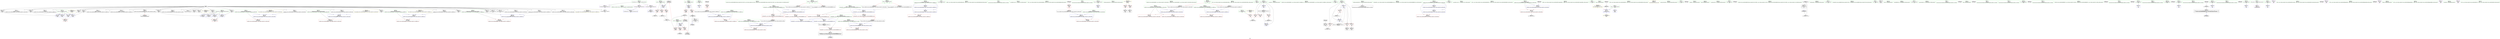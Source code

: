 digraph "SVFG" {
	label="SVFG";

	Node0x55ef0c4185e0 [shape=record,color=grey,label="{NodeID: 0\nNullPtr}"];
	Node0x55ef0c4185e0 -> Node0x55ef0c429490[style=solid];
	Node0x55ef0c4185e0 -> Node0x55ef0c425990[style=solid];
	Node0x55ef0c4185e0 -> Node0x55ef0c425a60[style=solid];
	Node0x55ef0c4185e0 -> Node0x55ef0c425b30[style=solid];
	Node0x55ef0c4185e0 -> Node0x55ef0c425c00[style=solid];
	Node0x55ef0c4185e0 -> Node0x55ef0c425cd0[style=solid];
	Node0x55ef0c4185e0 -> Node0x55ef0c425da0[style=solid];
	Node0x55ef0c4185e0 -> Node0x55ef0c425e70[style=solid];
	Node0x55ef0c4185e0 -> Node0x55ef0c425f40[style=solid];
	Node0x55ef0c4185e0 -> Node0x55ef0c426010[style=solid];
	Node0x55ef0c4185e0 -> Node0x55ef0c4260e0[style=solid];
	Node0x55ef0c4185e0 -> Node0x55ef0c4261b0[style=solid];
	Node0x55ef0c4185e0 -> Node0x55ef0c426280[style=solid];
	Node0x55ef0c4185e0 -> Node0x55ef0c426350[style=solid];
	Node0x55ef0c4185e0 -> Node0x55ef0c426420[style=solid];
	Node0x55ef0c4185e0 -> Node0x55ef0c4264f0[style=solid];
	Node0x55ef0c4185e0 -> Node0x55ef0c4265c0[style=solid];
	Node0x55ef0c4185e0 -> Node0x55ef0c426690[style=solid];
	Node0x55ef0c4185e0 -> Node0x55ef0c426760[style=solid];
	Node0x55ef0c4185e0 -> Node0x55ef0c426830[style=solid];
	Node0x55ef0c4185e0 -> Node0x55ef0c42b580[style=solid];
	Node0x55ef0c4185e0 -> Node0x55ef0c42b610[style=solid];
	Node0x55ef0c4185e0 -> Node0x55ef0c42b6a0[style=solid];
	Node0x55ef0c4185e0 -> Node0x55ef0c42b770[style=solid];
	Node0x55ef0c4185e0 -> Node0x55ef0c42b840[style=solid];
	Node0x55ef0c4185e0 -> Node0x55ef0c42b910[style=solid];
	Node0x55ef0c4185e0 -> Node0x55ef0c42b9e0[style=solid];
	Node0x55ef0c4185e0 -> Node0x55ef0c429590[style=solid];
	Node0x55ef0c45c2e0 [shape=record,color=black,label="{NodeID: 443\n106 = PHI(117, )\n0th arg _Z2bci }"];
	Node0x55ef0c45c2e0 -> Node0x55ef0c429900[style=solid];
	Node0x55ef0c429760 [shape=record,color=blue,label="{NodeID: 194\n83\<--81\nx.addr\<--x\n_Z3gcdxx\n}"];
	Node0x55ef0c429760 -> Node0x55ef0c42cd50[style=dashed];
	Node0x55ef0c429760 -> Node0x55ef0c42ce20[style=dashed];
	Node0x55ef0c4265c0 [shape=record,color=black,label="{NodeID: 111\n359\<--3\n\<--dummyVal\n_ZStplIcSt11char_traitsIcESaIcEENSt7__cxx1112basic_stringIT_T0_T1_EES5_RKS8_\n}"];
	Node0x55ef0c4265c0 -> Node0x55ef0c431c20[style=solid];
	Node0x55ef0c424710 [shape=record,color=green,label="{NodeID: 28\n22\<--23\nl\<--l_field_insensitive\nGlob }"];
	Node0x55ef0c424710 -> Node0x55ef0c42f300[style=solid];
	Node0x55ef0c431e90 [shape=record,color=blue,label="{NodeID: 222\n382\<--379\n__rhs.addr\<--__rhs\n_ZStplIcSt11char_traitsIcESaIcEENSt7__cxx1112basic_stringIT_T0_T1_EERKS8_S5_\n}"];
	Node0x55ef0c431e90 -> Node0x55ef0c42e820[style=dashed];
	Node0x55ef0c42c8b0 [shape=record,color=purple,label="{NodeID: 139\n488\<--38\nllvm.global_ctors_0\<--llvm.global_ctors\nGlob }"];
	Node0x55ef0c42c8b0 -> Node0x55ef0c42f400[style=solid];
	Node0x55ef0c427090 [shape=record,color=green,label="{NodeID: 56\n173\<--174\n_ZStrsIcSt11char_traitsIcESaIcEERSt13basic_istreamIT_T0_ES7_RNSt7__cxx1112basic_stringIS4_S5_T1_EE\<--_ZStrsIcSt11char_traitsIcESaIcEERSt13basic_istreamIT_T0_ES7_RNSt7__cxx1112basic_stringIS4_S5_T1_EE_field_insensitive\n}"];
	Node0x55ef0c42e000 [shape=record,color=red,label="{NodeID: 167\n303\<--298\n\<--__b.addr\n_ZSt3maxINSt7__cxx1112basic_stringIcSt11char_traitsIcESaIcEEEERKT_S8_S8_\n|{<s0>30}}"];
	Node0x55ef0c42e000:s0 -> Node0x55ef0c45c1a0[style=solid,color=red];
	Node0x55ef0c428a80 [shape=record,color=green,label="{NodeID: 84\n384\<--385\nnrvo\<--nrvo_field_insensitive\n_ZStplIcSt11char_traitsIcESaIcEENSt7__cxx1112basic_stringIT_T0_T1_EERKS8_S5_\n}"];
	Node0x55ef0c428a80 -> Node0x55ef0c42e8f0[style=solid];
	Node0x55ef0c428a80 -> Node0x55ef0c431f60[style=solid];
	Node0x55ef0c428a80 -> Node0x55ef0c432030[style=solid];
	Node0x55ef0c422470 [shape=record,color=green,label="{NodeID: 1\n7\<--1\n__dso_handle\<--dummyObj\nGlob }"];
	Node0x55ef0c45c420 [shape=record,color=black,label="{NodeID: 444\n459 = PHI(450, )\n0th arg __clang_call_terminate }"];
	Node0x55ef0c445e50 [shape=record,color=black,label="{NodeID: 361\nMR_24V_3 = PHI(MR_24V_4, MR_24V_2, )\npts\{295 \}\n}"];
	Node0x55ef0c445e50 -> Node0x55ef0c42dd90[style=dashed];
	Node0x55ef0c429830 [shape=record,color=blue,label="{NodeID: 195\n85\<--82\ny.addr\<--y\n_Z3gcdxx\n}"];
	Node0x55ef0c429830 -> Node0x55ef0c42cef0[style=dashed];
	Node0x55ef0c429830 -> Node0x55ef0c42cfc0[style=dashed];
	Node0x55ef0c429830 -> Node0x55ef0c42d090[style=dashed];
	Node0x55ef0c426690 [shape=record,color=black,label="{NodeID: 112\n361\<--3\n\<--dummyVal\n_ZStplIcSt11char_traitsIcESaIcEENSt7__cxx1112basic_stringIT_T0_T1_EES5_RKS8_\n}"];
	Node0x55ef0c426690 -> Node0x55ef0c431cf0[style=solid];
	Node0x55ef0c424810 [shape=record,color=green,label="{NodeID: 29\n38\<--42\nllvm.global_ctors\<--llvm.global_ctors_field_insensitive\nGlob }"];
	Node0x55ef0c424810 -> Node0x55ef0c42c8b0[style=solid];
	Node0x55ef0c424810 -> Node0x55ef0c42c9b0[style=solid];
	Node0x55ef0c424810 -> Node0x55ef0c42cab0[style=solid];
	Node0x55ef0c431f60 [shape=record,color=blue,label="{NodeID: 223\n384\<--335\nnrvo\<--\n_ZStplIcSt11char_traitsIcESaIcEENSt7__cxx1112basic_stringIT_T0_T1_EERKS8_S5_\n}"];
	Node0x55ef0c431f60 -> Node0x55ef0c432030[style=dashed];
	Node0x55ef0c42c9b0 [shape=record,color=purple,label="{NodeID: 140\n489\<--38\nllvm.global_ctors_1\<--llvm.global_ctors\nGlob }"];
	Node0x55ef0c42c9b0 -> Node0x55ef0c42f500[style=solid];
	Node0x55ef0c427190 [shape=record,color=green,label="{NodeID: 57\n180\<--181\n_ZNKSt7__cxx1112basic_stringIcSt11char_traitsIcESaIcEE4sizeEv\<--_ZNKSt7__cxx1112basic_stringIcSt11char_traitsIcESaIcEE4sizeEv_field_insensitive\n}"];
	Node0x55ef0c42e0d0 [shape=record,color=red,label="{NodeID: 168\n308\<--298\n\<--__b.addr\n_ZSt3maxINSt7__cxx1112basic_stringIcSt11char_traitsIcESaIcEEEERKT_S8_S8_\n}"];
	Node0x55ef0c42e0d0 -> Node0x55ef0c431670[style=solid];
	Node0x55ef0c428b50 [shape=record,color=green,label="{NodeID: 85\n386\<--387\nexn.slot\<--exn.slot_field_insensitive\n_ZStplIcSt11char_traitsIcESaIcEENSt7__cxx1112basic_stringIT_T0_T1_EERKS8_S5_\n}"];
	Node0x55ef0c428b50 -> Node0x55ef0c42e9c0[style=solid];
	Node0x55ef0c428b50 -> Node0x55ef0c432100[style=solid];
	Node0x55ef0c4227b0 [shape=record,color=green,label="{NodeID: 2\n9\<--1\n\<--dummyObj\nCan only get source location for instruction, argument, global var or function.}"];
	Node0x55ef0c45c560 [shape=record,color=black,label="{NodeID: 445\n81 = PHI(93, )\n0th arg _Z3gcdxx }"];
	Node0x55ef0c45c560 -> Node0x55ef0c429760[style=solid];
	Node0x55ef0c429900 [shape=record,color=blue,label="{NodeID: 196\n107\<--106\nn.addr\<--n\n_Z2bci\n}"];
	Node0x55ef0c429900 -> Node0x55ef0c42d160[style=dashed];
	Node0x55ef0c429900 -> Node0x55ef0c42d230[style=dashed];
	Node0x55ef0c429900 -> Node0x55ef0c42d300[style=dashed];
	Node0x55ef0c426760 [shape=record,color=black,label="{NodeID: 113\n370\<--3\nlpad.val\<--dummyVal\n_ZStplIcSt11char_traitsIcESaIcEENSt7__cxx1112basic_stringIT_T0_T1_EES5_RKS8_\n}"];
	Node0x55ef0c424910 [shape=record,color=green,label="{NodeID: 30\n43\<--44\n__cxx_global_var_init\<--__cxx_global_var_init_field_insensitive\n}"];
	Node0x55ef0c42fba0 [shape=record,color=yellow,style=double,label="{NodeID: 390\n38V_1 = ENCHI(MR_38V_0)\npts\{329 \}\nFun[_ZStplIcSt11char_traitsIcESaIcEENSt7__cxx1112basic_stringIT_T0_T1_EES5_RKS8_]}"];
	Node0x55ef0c42fba0 -> Node0x55ef0c431c20[style=dashed];
	Node0x55ef0c432030 [shape=record,color=blue,label="{NodeID: 224\n384\<--355\nnrvo\<--\n_ZStplIcSt11char_traitsIcESaIcEENSt7__cxx1112basic_stringIT_T0_T1_EERKS8_S5_\n}"];
	Node0x55ef0c432030 -> Node0x55ef0c42e8f0[style=dashed];
	Node0x55ef0c42cab0 [shape=record,color=purple,label="{NodeID: 141\n490\<--38\nllvm.global_ctors_2\<--llvm.global_ctors\nGlob }"];
	Node0x55ef0c42cab0 -> Node0x55ef0c429590[style=solid];
	Node0x55ef0c427290 [shape=record,color=green,label="{NodeID: 58\n188\<--189\n_ZNSt7__cxx1112basic_stringIcSt11char_traitsIcESaIcEEixEm\<--_ZNSt7__cxx1112basic_stringIcSt11char_traitsIcESaIcEEixEm_field_insensitive\n}"];
	Node0x55ef0c42e1a0 [shape=record,color=red,label="{NodeID: 169\n346\<--320\n\<--__lhs.addr\n_ZStplIcSt11char_traitsIcESaIcEENSt7__cxx1112basic_stringIT_T0_T1_EES5_RKS8_\n}"];
	Node0x55ef0c428c20 [shape=record,color=green,label="{NodeID: 86\n388\<--389\nehselector.slot\<--ehselector.slot_field_insensitive\n_ZStplIcSt11char_traitsIcESaIcEENSt7__cxx1112basic_stringIT_T0_T1_EERKS8_S5_\n}"];
	Node0x55ef0c428c20 -> Node0x55ef0c42ea90[style=solid];
	Node0x55ef0c428c20 -> Node0x55ef0c4321d0[style=solid];
	Node0x55ef0c422870 [shape=record,color=green,label="{NodeID: 3\n12\<--1\n\<--dummyObj\nCan only get source location for instruction, argument, global var or function.}"];
	Node0x55ef0c45c6a0 [shape=record,color=black,label="{NodeID: 446\n82 = PHI(96, )\n1st arg _Z3gcdxx }"];
	Node0x55ef0c45c6a0 -> Node0x55ef0c429830[style=solid];
	Node0x55ef0c4299d0 [shape=record,color=blue,label="{NodeID: 197\n127\<--12\nretval\<--\nmain\n}"];
	Node0x55ef0c426830 [shape=record,color=black,label="{NodeID: 114\n371\<--3\nlpad.val5\<--dummyVal\n_ZStplIcSt11char_traitsIcESaIcEENSt7__cxx1112basic_stringIT_T0_T1_EES5_RKS8_\n}"];
	Node0x55ef0c424a10 [shape=record,color=green,label="{NodeID: 31\n47\<--48\n_ZNSt8ios_base4InitC1Ev\<--_ZNSt8ios_base4InitC1Ev_field_insensitive\n}"];
	Node0x55ef0c42fc80 [shape=record,color=yellow,style=double,label="{NodeID: 391\n40V_1 = ENCHI(MR_40V_0)\npts\{331 \}\nFun[_ZStplIcSt11char_traitsIcESaIcEENSt7__cxx1112basic_stringIT_T0_T1_EES5_RKS8_]}"];
	Node0x55ef0c42fc80 -> Node0x55ef0c431cf0[style=dashed];
	Node0x55ef0c432100 [shape=record,color=blue,label="{NodeID: 225\n386\<--403\nexn.slot\<--\n_ZStplIcSt11char_traitsIcESaIcEENSt7__cxx1112basic_stringIT_T0_T1_EERKS8_S5_\n}"];
	Node0x55ef0c432100 -> Node0x55ef0c42e9c0[style=dashed];
	Node0x55ef0c42cbb0 [shape=record,color=red,label="{NodeID: 142\n150\<--28\n\<--stdin\nmain\n}"];
	Node0x55ef0c42cbb0 -> Node0x55ef0c42be20[style=solid];
	Node0x55ef0c427390 [shape=record,color=green,label="{NodeID: 59\n192\<--193\n_ZStplIcSt11char_traitsIcESaIcEENSt7__cxx1112basic_stringIT_T0_T1_EES5_RKS8_\<--_ZStplIcSt11char_traitsIcESaIcEENSt7__cxx1112basic_stringIT_T0_T1_EES5_RKS8__field_insensitive\n}"];
	Node0x55ef0c42e270 [shape=record,color=red,label="{NodeID: 170\n337\<--322\n\<--__rhs.addr\n_ZStplIcSt11char_traitsIcESaIcEENSt7__cxx1112basic_stringIT_T0_T1_EES5_RKS8_\n}"];
	Node0x55ef0c428cf0 [shape=record,color=green,label="{NodeID: 87\n395\<--396\n_ZNSt7__cxx1112basic_stringIcSt11char_traitsIcESaIcEEC1ERKS4_\<--_ZNSt7__cxx1112basic_stringIcSt11char_traitsIcESaIcEEC1ERKS4__field_insensitive\n}"];
	Node0x55ef0c422930 [shape=record,color=green,label="{NodeID: 4\n24\<--1\n.str\<--dummyObj\nGlob }"];
	Node0x55ef0c45c7e0 [shape=record,color=black,label="{NodeID: 447\n317 = PHI(145, )\n0th arg _ZStplIcSt11char_traitsIcESaIcEENSt7__cxx1112basic_stringIT_T0_T1_EES5_RKS8_ }"];
	Node0x55ef0c429aa0 [shape=record,color=blue,label="{NodeID: 198\n133\<--115\ntt3\<--\nmain\n}"];
	Node0x55ef0c429aa0 -> Node0x55ef0c447250[style=dashed];
	Node0x55ef0c42b580 [shape=record,color=black,label="{NodeID: 115\n402\<--3\n\<--dummyVal\n_ZStplIcSt11char_traitsIcESaIcEENSt7__cxx1112basic_stringIT_T0_T1_EERKS8_S5_\n}"];
	Node0x55ef0c424b10 [shape=record,color=green,label="{NodeID: 32\n53\<--54\n__cxa_atexit\<--__cxa_atexit_field_insensitive\n}"];
	Node0x55ef0c4321d0 [shape=record,color=blue,label="{NodeID: 226\n388\<--405\nehselector.slot\<--\n_ZStplIcSt11char_traitsIcESaIcEENSt7__cxx1112basic_stringIT_T0_T1_EERKS8_S5_\n}"];
	Node0x55ef0c4321d0 -> Node0x55ef0c42ea90[style=dashed];
	Node0x55ef0c42cc80 [shape=record,color=red,label="{NodeID: 143\n156\<--33\n\<--stdout\nmain\n}"];
	Node0x55ef0c42cc80 -> Node0x55ef0c42bef0[style=solid];
	Node0x55ef0c427490 [shape=record,color=green,label="{NodeID: 60\n199\<--200\n_ZStplIcSt11char_traitsIcESaIcEENSt7__cxx1112basic_stringIT_T0_T1_EERKS8_S5_\<--_ZStplIcSt11char_traitsIcESaIcEENSt7__cxx1112basic_stringIT_T0_T1_EERKS8_S5__field_insensitive\n}"];
	Node0x55ef0c42e340 [shape=record,color=red,label="{NodeID: 171\n350\<--322\n\<--__rhs.addr\n_ZStplIcSt11char_traitsIcESaIcEENSt7__cxx1112basic_stringIT_T0_T1_EES5_RKS8_\n}"];
	Node0x55ef0c428df0 [shape=record,color=green,label="{NodeID: 88\n436\<--437\n__lhs.addr\<--__lhs.addr_field_insensitive\n_ZStltIcSt11char_traitsIcESaIcEEbRKNSt7__cxx1112basic_stringIT_T0_T1_EESA_\n}"];
	Node0x55ef0c428df0 -> Node0x55ef0c42eb60[style=solid];
	Node0x55ef0c428df0 -> Node0x55ef0c4322a0[style=solid];
	Node0x55ef0c4231a0 [shape=record,color=green,label="{NodeID: 5\n26\<--1\n.str.2\<--dummyObj\nGlob }"];
	Node0x55ef0c45cbf0 [shape=record,color=black,label="{NodeID: 448\n318 = PHI(190, )\n1st arg _ZStplIcSt11char_traitsIcESaIcEENSt7__cxx1112basic_stringIT_T0_T1_EES5_RKS8_ }"];
	Node0x55ef0c45cbf0 -> Node0x55ef0c431810[style=solid];
	Node0x55ef0c447250 [shape=record,color=black,label="{NodeID: 365\nMR_16V_3 = PHI(MR_16V_4, MR_16V_2, )\npts\{134 \}\n}"];
	Node0x55ef0c447250 -> Node0x55ef0c42d4a0[style=dashed];
	Node0x55ef0c447250 -> Node0x55ef0c42d570[style=dashed];
	Node0x55ef0c447250 -> Node0x55ef0c42d640[style=dashed];
	Node0x55ef0c447250 -> Node0x55ef0c42a390[style=dashed];
	Node0x55ef0c429b70 [shape=record,color=blue,label="{NodeID: 199\n143\<--12\ni\<--\nmain\n}"];
	Node0x55ef0c429b70 -> Node0x55ef0c42d8b0[style=dashed];
	Node0x55ef0c429b70 -> Node0x55ef0c42d980[style=dashed];
	Node0x55ef0c429b70 -> Node0x55ef0c42da50[style=dashed];
	Node0x55ef0c429b70 -> Node0x55ef0c42db20[style=dashed];
	Node0x55ef0c429b70 -> Node0x55ef0c429c40[style=dashed];
	Node0x55ef0c429b70 -> Node0x55ef0c447750[style=dashed];
	Node0x55ef0c42b610 [shape=record,color=black,label="{NodeID: 116\n403\<--3\n\<--dummyVal\n_ZStplIcSt11char_traitsIcESaIcEENSt7__cxx1112basic_stringIT_T0_T1_EERKS8_S5_\n}"];
	Node0x55ef0c42b610 -> Node0x55ef0c432100[style=solid];
	Node0x55ef0c424c10 [shape=record,color=green,label="{NodeID: 33\n52\<--58\n_ZNSt8ios_base4InitD1Ev\<--_ZNSt8ios_base4InitD1Ev_field_insensitive\n}"];
	Node0x55ef0c424c10 -> Node0x55ef0c42bb80[style=solid];
	Node0x55ef0c4322a0 [shape=record,color=blue,label="{NodeID: 227\n436\<--434\n__lhs.addr\<--__lhs\n_ZStltIcSt11char_traitsIcESaIcEEbRKNSt7__cxx1112basic_stringIT_T0_T1_EESA_\n}"];
	Node0x55ef0c4322a0 -> Node0x55ef0c42eb60[style=dashed];
	Node0x55ef0c42cd50 [shape=record,color=red,label="{NodeID: 144\n94\<--83\n\<--x.addr\n_Z3gcdxx\n}"];
	Node0x55ef0c42cd50 -> Node0x55ef0c43a060[style=solid];
	Node0x55ef0c427590 [shape=record,color=green,label="{NodeID: 61\n202\<--203\n_ZSt3maxINSt7__cxx1112basic_stringIcSt11char_traitsIcESaIcEEEERKT_S8_S8_\<--_ZSt3maxINSt7__cxx1112basic_stringIcSt11char_traitsIcESaIcEEEERKT_S8_S8__field_insensitive\n}"];
	Node0x55ef0c42e410 [shape=record,color=red,label="{NodeID: 172\n356\<--324\nnrvo.val\<--nrvo\n_ZStplIcSt11char_traitsIcESaIcEENSt7__cxx1112basic_stringIT_T0_T1_EES5_RKS8_\n}"];
	Node0x55ef0c428ec0 [shape=record,color=green,label="{NodeID: 89\n438\<--439\n__rhs.addr\<--__rhs.addr_field_insensitive\n_ZStltIcSt11char_traitsIcESaIcEEbRKNSt7__cxx1112basic_stringIT_T0_T1_EESA_\n}"];
	Node0x55ef0c428ec0 -> Node0x55ef0c42ec30[style=solid];
	Node0x55ef0c428ec0 -> Node0x55ef0c432370[style=solid];
	Node0x55ef0c423230 [shape=record,color=green,label="{NodeID: 6\n28\<--1\nstdin\<--dummyObj\nGlob }"];
	Node0x55ef0c45cd00 [shape=record,color=black,label="{NodeID: 449\n319 = PHI(141, )\n2nd arg _ZStplIcSt11char_traitsIcESaIcEENSt7__cxx1112basic_stringIT_T0_T1_EES5_RKS8_ }"];
	Node0x55ef0c45cd00 -> Node0x55ef0c4318e0[style=solid];
	Node0x55ef0c447750 [shape=record,color=black,label="{NodeID: 366\nMR_22V_2 = PHI(MR_22V_4, MR_22V_1, )\npts\{144 \}\n}"];
	Node0x55ef0c447750 -> Node0x55ef0c429b70[style=dashed];
	Node0x55ef0c429c40 [shape=record,color=blue,label="{NodeID: 200\n143\<--213\ni\<--inc\nmain\n}"];
	Node0x55ef0c429c40 -> Node0x55ef0c42d8b0[style=dashed];
	Node0x55ef0c429c40 -> Node0x55ef0c42d980[style=dashed];
	Node0x55ef0c429c40 -> Node0x55ef0c42da50[style=dashed];
	Node0x55ef0c429c40 -> Node0x55ef0c42db20[style=dashed];
	Node0x55ef0c429c40 -> Node0x55ef0c429c40[style=dashed];
	Node0x55ef0c429c40 -> Node0x55ef0c447750[style=dashed];
	Node0x55ef0c42b6a0 [shape=record,color=black,label="{NodeID: 117\n405\<--3\n\<--dummyVal\n_ZStplIcSt11char_traitsIcESaIcEENSt7__cxx1112basic_stringIT_T0_T1_EERKS8_S5_\n}"];
	Node0x55ef0c42b6a0 -> Node0x55ef0c4321d0[style=solid];
	Node0x55ef0c424d10 [shape=record,color=green,label="{NodeID: 34\n65\<--66\n__cxx_global_var_init.1\<--__cxx_global_var_init.1_field_insensitive\n}"];
	Node0x55ef0c432370 [shape=record,color=blue,label="{NodeID: 228\n438\<--435\n__rhs.addr\<--__rhs\n_ZStltIcSt11char_traitsIcESaIcEEbRKNSt7__cxx1112basic_stringIT_T0_T1_EESA_\n}"];
	Node0x55ef0c432370 -> Node0x55ef0c42ec30[style=dashed];
	Node0x55ef0c42ce20 [shape=record,color=red,label="{NodeID: 145\n99\<--83\n\<--x.addr\n_Z3gcdxx\n}"];
	Node0x55ef0c42ce20 -> Node0x55ef0c4394c0[style=solid];
	Node0x55ef0c427690 [shape=record,color=green,label="{NodeID: 62\n205\<--206\n_ZNSt7__cxx1112basic_stringIcSt11char_traitsIcESaIcEEaSERKS4_\<--_ZNSt7__cxx1112basic_stringIcSt11char_traitsIcESaIcEEaSERKS4__field_insensitive\n}"];
	Node0x55ef0c42e4e0 [shape=record,color=red,label="{NodeID: 173\n340\<--326\n\<--__len\n_ZStplIcSt11char_traitsIcESaIcEENSt7__cxx1112basic_stringIT_T0_T1_EES5_RKS8_\n}"];
	Node0x55ef0c42e4e0 -> Node0x55ef0c439d60[style=solid];
	Node0x55ef0c428f90 [shape=record,color=green,label="{NodeID: 90\n445\<--446\n_ZNKSt7__cxx1112basic_stringIcSt11char_traitsIcESaIcEE7compareERKS4_\<--_ZNKSt7__cxx1112basic_stringIcSt11char_traitsIcESaIcEE7compareERKS4__field_insensitive\n}"];
	Node0x55ef0c4232c0 [shape=record,color=green,label="{NodeID: 7\n29\<--1\n.str.3\<--dummyObj\nGlob }"];
	Node0x55ef0c45d8f0 [shape=record,color=black,label="{NodeID: 450\n97 = PHI(80, )\n}"];
	Node0x55ef0c45d8f0 -> Node0x55ef0c4394c0[style=solid];
	Node0x55ef0c429d10 [shape=record,color=blue,label="{NodeID: 201\n137\<--217\nexn.slot\<--\nmain\n}"];
	Node0x55ef0c429d10 -> Node0x55ef0c42d710[style=dashed];
	Node0x55ef0c42b770 [shape=record,color=black,label="{NodeID: 118\n414\<--3\nlpad.val\<--dummyVal\n_ZStplIcSt11char_traitsIcESaIcEENSt7__cxx1112basic_stringIT_T0_T1_EERKS8_S5_\n}"];
	Node0x55ef0c424e10 [shape=record,color=green,label="{NodeID: 35\n70\<--71\natan\<--atan_field_insensitive\n}"];
	Node0x55ef0c430030 [shape=record,color=yellow,style=double,label="{NodeID: 395\n2V_1 = ENCHI(MR_2V_0)\npts\{10 \}\nFun[_GLOBAL__sub_I_nika_0_0.cpp]|{<s0>47}}"];
	Node0x55ef0c430030:s0 -> Node0x55ef0c429690[style=dashed,color=red];
	Node0x55ef0c42cef0 [shape=record,color=red,label="{NodeID: 146\n89\<--85\n\<--y.addr\n_Z3gcdxx\n}"];
	Node0x55ef0c42cef0 -> Node0x55ef0c43a960[style=solid];
	Node0x55ef0c427790 [shape=record,color=green,label="{NodeID: 63\n208\<--209\n_ZNSt7__cxx1112basic_stringIcSt11char_traitsIcESaIcEED1Ev\<--_ZNSt7__cxx1112basic_stringIcSt11char_traitsIcESaIcEED1Ev_field_insensitive\n}"];
	Node0x55ef0c44f0d0 [shape=record,color=yellow,style=double,label="{NodeID: 423\nRETMU(2V_2)\npts\{10 \}\nFun[_GLOBAL__sub_I_nika_0_0.cpp]}"];
	Node0x55ef0c42e5b0 [shape=record,color=red,label="{NodeID: 174\n368\<--328\nexn\<--exn.slot\n_ZStplIcSt11char_traitsIcESaIcEENSt7__cxx1112basic_stringIT_T0_T1_EES5_RKS8_\n}"];
	Node0x55ef0c429090 [shape=record,color=green,label="{NodeID: 91\n452\<--453\n__clang_call_terminate\<--__clang_call_terminate_field_insensitive\n}"];
	Node0x55ef0c423350 [shape=record,color=green,label="{NodeID: 8\n31\<--1\n.str.4\<--dummyObj\nGlob }"];
	Node0x55ef0c45db20 [shape=record,color=black,label="{NodeID: 451\n347 = PHI()\n}"];
	Node0x55ef0c448150 [shape=record,color=yellow,style=double,label="{NodeID: 368\n10V_1 = ENCHI(MR_10V_0)\npts\{1 \}\nFun[main]}"];
	Node0x55ef0c448150 -> Node0x55ef0c42cbb0[style=dashed];
	Node0x55ef0c448150 -> Node0x55ef0c42cc80[style=dashed];
	Node0x55ef0c429de0 [shape=record,color=blue,label="{NodeID: 202\n139\<--219\nehselector.slot\<--\nmain\n}"];
	Node0x55ef0c429de0 -> Node0x55ef0c42d7e0[style=dashed];
	Node0x55ef0c42b840 [shape=record,color=black,label="{NodeID: 119\n415\<--3\nlpad.val1\<--dummyVal\n_ZStplIcSt11char_traitsIcESaIcEENSt7__cxx1112basic_stringIT_T0_T1_EERKS8_S5_\n}"];
	Node0x55ef0c424f10 [shape=record,color=green,label="{NodeID: 36\n78\<--79\n_Z3gcdxx\<--_Z3gcdxx_field_insensitive\n}"];
	Node0x55ef0c42cfc0 [shape=record,color=red,label="{NodeID: 147\n93\<--85\n\<--y.addr\n_Z3gcdxx\n|{<s0>4}}"];
	Node0x55ef0c42cfc0:s0 -> Node0x55ef0c45c560[style=solid,color=red];
	Node0x55ef0c427890 [shape=record,color=green,label="{NodeID: 64\n246\<--247\nprintf\<--printf_field_insensitive\n}"];
	Node0x55ef0c42e680 [shape=record,color=red,label="{NodeID: 175\n369\<--330\nsel\<--ehselector.slot\n_ZStplIcSt11char_traitsIcESaIcEENSt7__cxx1112basic_stringIT_T0_T1_EES5_RKS8_\n}"];
	Node0x55ef0c429190 [shape=record,color=green,label="{NodeID: 92\n461\<--462\n__cxa_begin_catch\<--__cxa_begin_catch_field_insensitive\n}"];
	Node0x55ef0c423410 [shape=record,color=green,label="{NodeID: 9\n33\<--1\nstdout\<--dummyObj\nGlob }"];
	Node0x55ef0c45dbf0 [shape=record,color=black,label="{NodeID: 452\n172 = PHI()\n}"];
	Node0x55ef0c429eb0 [shape=record,color=blue,label="{NodeID: 203\n137\<--223\nexn.slot\<--\nmain\n}"];
	Node0x55ef0c429eb0 -> Node0x55ef0c42d710[style=dashed];
	Node0x55ef0c42b910 [shape=record,color=black,label="{NodeID: 120\n449\<--3\n\<--dummyVal\n_ZStltIcSt11char_traitsIcESaIcEEbRKNSt7__cxx1112basic_stringIT_T0_T1_EESA_\n}"];
	Node0x55ef0c425010 [shape=record,color=green,label="{NodeID: 37\n83\<--84\nx.addr\<--x.addr_field_insensitive\n_Z3gcdxx\n}"];
	Node0x55ef0c425010 -> Node0x55ef0c42cd50[style=solid];
	Node0x55ef0c425010 -> Node0x55ef0c42ce20[style=solid];
	Node0x55ef0c425010 -> Node0x55ef0c429760[style=solid];
	Node0x55ef0c42d090 [shape=record,color=red,label="{NodeID: 148\n95\<--85\n\<--y.addr\n_Z3gcdxx\n}"];
	Node0x55ef0c42d090 -> Node0x55ef0c43a060[style=solid];
	Node0x55ef0c427990 [shape=record,color=green,label="{NodeID: 65\n249\<--250\n_ZStlsIcSt11char_traitsIcESaIcEERSt13basic_ostreamIT_T0_ES7_RKNSt7__cxx1112basic_stringIS4_S5_T1_EE\<--_ZStlsIcSt11char_traitsIcESaIcEERSt13basic_ostreamIT_T0_ES7_RKNSt7__cxx1112basic_stringIS4_S5_T1_EE_field_insensitive\n}"];
	Node0x55ef0c44f340 [shape=record,color=yellow,style=double,label="{NodeID: 425\n2V_2 = CSCHI(MR_2V_1)\npts\{10 \}\nCS[]}"];
	Node0x55ef0c438f20 [shape=record,color=black,label="{NodeID: 342\n122 = PHI(119, 12, )\n}"];
	Node0x55ef0c438f20 -> Node0x55ef0c42bd50[style=solid];
	Node0x55ef0c42e750 [shape=record,color=red,label="{NodeID: 176\n393\<--380\n\<--__lhs.addr\n_ZStplIcSt11char_traitsIcESaIcEENSt7__cxx1112basic_stringIT_T0_T1_EERKS8_S5_\n}"];
	Node0x55ef0c429290 [shape=record,color=green,label="{NodeID: 93\n464\<--465\n_ZSt9terminatev\<--_ZSt9terminatev_field_insensitive\n}"];
	Node0x55ef0c423510 [shape=record,color=green,label="{NodeID: 10\n34\<--1\n_ZSt3cin\<--dummyObj\nGlob }"];
	Node0x55ef0c45dcc0 [shape=record,color=black,label="{NodeID: 453\n179 = PHI()\n}"];
	Node0x55ef0c45dcc0 -> Node0x55ef0c42bfc0[style=solid];
	Node0x55ef0c449560 [shape=record,color=yellow,style=double,label="{NodeID: 370\n14V_1 = ENCHI(MR_14V_0)\npts\{132 \}\nFun[main]}"];
	Node0x55ef0c449560 -> Node0x55ef0c42d3d0[style=dashed];
	Node0x55ef0c429f80 [shape=record,color=blue,label="{NodeID: 204\n139\<--225\nehselector.slot\<--\nmain\n}"];
	Node0x55ef0c429f80 -> Node0x55ef0c42d7e0[style=dashed];
	Node0x55ef0c42b9e0 [shape=record,color=black,label="{NodeID: 121\n450\<--3\n\<--dummyVal\n_ZStltIcSt11char_traitsIcESaIcEEbRKNSt7__cxx1112basic_stringIT_T0_T1_EESA_\n|{<s0>43}}"];
	Node0x55ef0c42b9e0:s0 -> Node0x55ef0c45c420[style=solid,color=red];
	Node0x55ef0c4250e0 [shape=record,color=green,label="{NodeID: 38\n85\<--86\ny.addr\<--y.addr_field_insensitive\n_Z3gcdxx\n}"];
	Node0x55ef0c4250e0 -> Node0x55ef0c42cef0[style=solid];
	Node0x55ef0c4250e0 -> Node0x55ef0c42cfc0[style=solid];
	Node0x55ef0c4250e0 -> Node0x55ef0c42d090[style=solid];
	Node0x55ef0c4250e0 -> Node0x55ef0c429830[style=solid];
	Node0x55ef0c42d160 [shape=record,color=red,label="{NodeID: 149\n110\<--107\n\<--n.addr\n_Z2bci\n}"];
	Node0x55ef0c42d160 -> Node0x55ef0c43aae0[style=solid];
	Node0x55ef0c427a90 [shape=record,color=green,label="{NodeID: 66\n252\<--253\n_ZSt4endlIcSt11char_traitsIcEERSt13basic_ostreamIT_T0_ES6_\<--_ZSt4endlIcSt11char_traitsIcEERSt13basic_ostreamIT_T0_ES6__field_insensitive\n}"];
	Node0x55ef0c459340 [shape=record,color=black,label="{NodeID: 426\n377 = PHI(147, )\n0th arg _ZStplIcSt11char_traitsIcESaIcEENSt7__cxx1112basic_stringIT_T0_T1_EERKS8_S5_ }"];
	Node0x55ef0c4394c0 [shape=record,color=black,label="{NodeID: 343\n101 = PHI(97, 99, )\n}"];
	Node0x55ef0c4394c0 -> Node0x55ef0c42bc80[style=solid];
	Node0x55ef0c42e820 [shape=record,color=red,label="{NodeID: 177\n397\<--382\n\<--__rhs.addr\n_ZStplIcSt11char_traitsIcESaIcEENSt7__cxx1112basic_stringIT_T0_T1_EERKS8_S5_\n}"];
	Node0x55ef0c429390 [shape=record,color=green,label="{NodeID: 94\n40\<--483\n_GLOBAL__sub_I_nika_0_0.cpp\<--_GLOBAL__sub_I_nika_0_0.cpp_field_insensitive\n}"];
	Node0x55ef0c429390 -> Node0x55ef0c42f500[style=solid];
	Node0x55ef0c423610 [shape=record,color=green,label="{NodeID: 11\n35\<--1\n.str.5\<--dummyObj\nGlob }"];
	Node0x55ef0c45dd90 [shape=record,color=black,label="{NodeID: 454\n187 = PHI()\n}"];
	Node0x55ef0c45dd90 -> Node0x55ef0c42dbf0[style=solid];
	Node0x55ef0c42a050 [shape=record,color=blue,label="{NodeID: 205\n137\<--229\nexn.slot\<--\nmain\n}"];
	Node0x55ef0c42a050 -> Node0x55ef0c42d710[style=dashed];
	Node0x55ef0c42bab0 [shape=record,color=black,label="{NodeID: 122\n126\<--12\nmain_ret\<--\nmain\n}"];
	Node0x55ef0c4251b0 [shape=record,color=green,label="{NodeID: 39\n103\<--104\n_Z2bci\<--_Z2bci_field_insensitive\n}"];
	Node0x55ef0c42d230 [shape=record,color=red,label="{NodeID: 150\n113\<--107\n\<--n.addr\n_Z2bci\n}"];
	Node0x55ef0c42d230 -> Node0x55ef0c43a4e0[style=solid];
	Node0x55ef0c427b90 [shape=record,color=green,label="{NodeID: 67\n254\<--255\n_ZNSolsEPFRSoS_E\<--_ZNSolsEPFRSoS_E_field_insensitive\n}"];
	Node0x55ef0c459d80 [shape=record,color=black,label="{NodeID: 427\n378 = PHI(141, )\n1st arg _ZStplIcSt11char_traitsIcESaIcEENSt7__cxx1112basic_stringIT_T0_T1_EERKS8_S5_ }"];
	Node0x55ef0c459d80 -> Node0x55ef0c431dc0[style=solid];
	Node0x55ef0c439a60 [shape=record,color=grey,label="{NodeID: 344\n260 = Binary(259, 115, )\n}"];
	Node0x55ef0c439a60 -> Node0x55ef0c42a390[style=solid];
	Node0x55ef0c42e8f0 [shape=record,color=red,label="{NodeID: 178\n400\<--384\nnrvo.val\<--nrvo\n_ZStplIcSt11char_traitsIcESaIcEENSt7__cxx1112basic_stringIT_T0_T1_EERKS8_S5_\n}"];
	Node0x55ef0c429490 [shape=record,color=black,label="{NodeID: 95\n2\<--3\ndummyVal\<--dummyVal\n}"];
	Node0x55ef0c423710 [shape=record,color=green,label="{NodeID: 12\n37\<--1\n_ZSt4cout\<--dummyObj\nGlob }"];
	Node0x55ef0c45de90 [shape=record,color=black,label="{NodeID: 455\n196 = PHI()\n}"];
	Node0x55ef0c45de90 -> Node0x55ef0c42dcc0[style=solid];
	Node0x55ef0c449720 [shape=record,color=yellow,style=double,label="{NodeID: 372\n18V_1 = ENCHI(MR_18V_0)\npts\{138 \}\nFun[main]}"];
	Node0x55ef0c449720 -> Node0x55ef0c429d10[style=dashed];
	Node0x55ef0c449720 -> Node0x55ef0c429eb0[style=dashed];
	Node0x55ef0c449720 -> Node0x55ef0c42a050[style=dashed];
	Node0x55ef0c449720 -> Node0x55ef0c42a1f0[style=dashed];
	Node0x55ef0c42a120 [shape=record,color=blue,label="{NodeID: 206\n139\<--231\nehselector.slot\<--\nmain\n}"];
	Node0x55ef0c42a120 -> Node0x55ef0c42d7e0[style=dashed];
	Node0x55ef0c42bb80 [shape=record,color=black,label="{NodeID: 123\n51\<--52\n\<--_ZNSt8ios_base4InitD1Ev\nCan only get source location for instruction, argument, global var or function.}"];
	Node0x55ef0c4252b0 [shape=record,color=green,label="{NodeID: 40\n107\<--108\nn.addr\<--n.addr_field_insensitive\n_Z2bci\n}"];
	Node0x55ef0c4252b0 -> Node0x55ef0c42d160[style=solid];
	Node0x55ef0c4252b0 -> Node0x55ef0c42d230[style=solid];
	Node0x55ef0c4252b0 -> Node0x55ef0c42d300[style=solid];
	Node0x55ef0c4252b0 -> Node0x55ef0c429900[style=solid];
	Node0x55ef0c42d300 [shape=record,color=red,label="{NodeID: 151\n116\<--107\n\<--n.addr\n_Z2bci\n}"];
	Node0x55ef0c42d300 -> Node0x55ef0c43a360[style=solid];
	Node0x55ef0c427c90 [shape=record,color=green,label="{NodeID: 68\n285\<--286\n__gxx_personality_v0\<--__gxx_personality_v0_field_insensitive\n}"];
	Node0x55ef0c45b420 [shape=record,color=black,label="{NodeID: 428\n379 = PHI(197, )\n2nd arg _ZStplIcSt11char_traitsIcESaIcEENSt7__cxx1112basic_stringIT_T0_T1_EERKS8_S5_ }"];
	Node0x55ef0c45b420 -> Node0x55ef0c431e90[style=solid];
	Node0x55ef0c439be0 [shape=record,color=grey,label="{NodeID: 345\n72 = Binary(68, 73, )\n}"];
	Node0x55ef0c439be0 -> Node0x55ef0c429690[style=solid];
	Node0x55ef0c42e9c0 [shape=record,color=red,label="{NodeID: 179\n412\<--386\nexn\<--exn.slot\n_ZStplIcSt11char_traitsIcESaIcEENSt7__cxx1112basic_stringIT_T0_T1_EERKS8_S5_\n}"];
	Node0x55ef0c425990 [shape=record,color=black,label="{NodeID: 96\n216\<--3\n\<--dummyVal\nmain\n}"];
	Node0x55ef0c423810 [shape=record,color=green,label="{NodeID: 13\n39\<--1\n\<--dummyObj\nCan only get source location for instruction, argument, global var or function.}"];
	Node0x55ef0c45df90 [shape=record,color=black,label="{NodeID: 456\n50 = PHI()\n}"];
	Node0x55ef0c449800 [shape=record,color=yellow,style=double,label="{NodeID: 373\n20V_1 = ENCHI(MR_20V_0)\npts\{140 \}\nFun[main]}"];
	Node0x55ef0c449800 -> Node0x55ef0c429de0[style=dashed];
	Node0x55ef0c449800 -> Node0x55ef0c429f80[style=dashed];
	Node0x55ef0c449800 -> Node0x55ef0c42a120[style=dashed];
	Node0x55ef0c449800 -> Node0x55ef0c42a2c0[style=dashed];
	Node0x55ef0c42a1f0 [shape=record,color=blue,label="{NodeID: 207\n137\<--235\nexn.slot\<--\nmain\n}"];
	Node0x55ef0c42a1f0 -> Node0x55ef0c42d710[style=dashed];
	Node0x55ef0c42bc80 [shape=record,color=black,label="{NodeID: 124\n80\<--101\n_Z3gcdxx_ret\<--cond\n_Z3gcdxx\n|{<s0>4}}"];
	Node0x55ef0c42bc80:s0 -> Node0x55ef0c45d8f0[style=solid,color=blue];
	Node0x55ef0c425380 [shape=record,color=green,label="{NodeID: 41\n124\<--125\nmain\<--main_field_insensitive\n}"];
	Node0x55ef0c42d3d0 [shape=record,color=red,label="{NodeID: 152\n166\<--131\n\<--tn\nmain\n}"];
	Node0x55ef0c42d3d0 -> Node0x55ef0c43ac60[style=solid];
	Node0x55ef0c427d90 [shape=record,color=green,label="{NodeID: 69\n294\<--295\nretval\<--retval_field_insensitive\n_ZSt3maxINSt7__cxx1112basic_stringIcSt11char_traitsIcESaIcEEEERKT_S8_S8_\n}"];
	Node0x55ef0c427d90 -> Node0x55ef0c42dd90[style=solid];
	Node0x55ef0c427d90 -> Node0x55ef0c431670[style=solid];
	Node0x55ef0c427d90 -> Node0x55ef0c431740[style=solid];
	Node0x55ef0c45b530 [shape=record,color=black,label="{NodeID: 429\n160 = PHI()\n}"];
	Node0x55ef0c439d60 [shape=record,color=grey,label="{NodeID: 346\n341 = Binary(340, 342, )\n}"];
	Node0x55ef0c42ea90 [shape=record,color=red,label="{NodeID: 180\n413\<--388\nsel\<--ehselector.slot\n_ZStplIcSt11char_traitsIcESaIcEENSt7__cxx1112basic_stringIT_T0_T1_EERKS8_S5_\n}"];
	Node0x55ef0c425a60 [shape=record,color=black,label="{NodeID: 97\n217\<--3\n\<--dummyVal\nmain\n}"];
	Node0x55ef0c425a60 -> Node0x55ef0c429d10[style=solid];
	Node0x55ef0c423910 [shape=record,color=green,label="{NodeID: 14\n69\<--1\n\<--dummyObj\nCan only get source location for instruction, argument, global var or function.}"];
	Node0x55ef0c45e060 [shape=record,color=black,label="{NodeID: 457\n68 = PHI()\n}"];
	Node0x55ef0c45e060 -> Node0x55ef0c439be0[style=solid];
	Node0x55ef0c42a2c0 [shape=record,color=blue,label="{NodeID: 208\n139\<--237\nehselector.slot\<--\nmain\n}"];
	Node0x55ef0c42a2c0 -> Node0x55ef0c42d7e0[style=dashed];
	Node0x55ef0c42bd50 [shape=record,color=black,label="{NodeID: 125\n105\<--122\n_Z2bci_ret\<--cond\n_Z2bci\n|{<s0>5}}"];
	Node0x55ef0c42bd50:s0 -> Node0x55ef0c45e190[style=solid,color=blue];
	Node0x55ef0c425480 [shape=record,color=green,label="{NodeID: 42\n127\<--128\nretval\<--retval_field_insensitive\nmain\n}"];
	Node0x55ef0c425480 -> Node0x55ef0c4299d0[style=solid];
	Node0x55ef0c42d4a0 [shape=record,color=red,label="{NodeID: 153\n165\<--133\n\<--tt3\nmain\n}"];
	Node0x55ef0c42d4a0 -> Node0x55ef0c43ac60[style=solid];
	Node0x55ef0c427e60 [shape=record,color=green,label="{NodeID: 70\n296\<--297\n__a.addr\<--__a.addr_field_insensitive\n_ZSt3maxINSt7__cxx1112basic_stringIcSt11char_traitsIcESaIcEEEERKT_S8_S8_\n}"];
	Node0x55ef0c427e60 -> Node0x55ef0c42de60[style=solid];
	Node0x55ef0c427e60 -> Node0x55ef0c42df30[style=solid];
	Node0x55ef0c427e60 -> Node0x55ef0c42a460[style=solid];
	Node0x55ef0c45b600 [shape=record,color=black,label="{NodeID: 430\n201 = PHI(291, )\n}"];
	Node0x55ef0c439ee0 [shape=record,color=grey,label="{NodeID: 347\n213 = Binary(212, 115, )\n}"];
	Node0x55ef0c439ee0 -> Node0x55ef0c429c40[style=solid];
	Node0x55ef0c42eb60 [shape=record,color=red,label="{NodeID: 181\n442\<--436\n\<--__lhs.addr\n_ZStltIcSt11char_traitsIcESaIcEEbRKNSt7__cxx1112basic_stringIT_T0_T1_EESA_\n}"];
	Node0x55ef0c425b30 [shape=record,color=black,label="{NodeID: 98\n219\<--3\n\<--dummyVal\nmain\n}"];
	Node0x55ef0c425b30 -> Node0x55ef0c429de0[style=solid];
	Node0x55ef0c423a10 [shape=record,color=green,label="{NodeID: 15\n73\<--1\n\<--dummyObj\nCan only get source location for instruction, argument, global var or function.}"];
	Node0x55ef0c45e190 [shape=record,color=black,label="{NodeID: 458\n118 = PHI(105, )\n}"];
	Node0x55ef0c45e190 -> Node0x55ef0c43a1e0[style=solid];
	Node0x55ef0c42a390 [shape=record,color=blue,label="{NodeID: 209\n133\<--260\ntt3\<--inc34\nmain\n}"];
	Node0x55ef0c42a390 -> Node0x55ef0c447250[style=dashed];
	Node0x55ef0c42be20 [shape=record,color=black,label="{NodeID: 126\n153\<--150\ncall\<--\nmain\n}"];
	Node0x55ef0c425550 [shape=record,color=green,label="{NodeID: 43\n129\<--130\ntt\<--tt_field_insensitive\nmain\n}"];
	Node0x55ef0c42d570 [shape=record,color=red,label="{NodeID: 154\n243\<--133\n\<--tt3\nmain\n}"];
	Node0x55ef0c427f30 [shape=record,color=green,label="{NodeID: 71\n298\<--299\n__b.addr\<--__b.addr_field_insensitive\n_ZSt3maxINSt7__cxx1112basic_stringIcSt11char_traitsIcESaIcEEEERKT_S8_S8_\n}"];
	Node0x55ef0c427f30 -> Node0x55ef0c42e000[style=solid];
	Node0x55ef0c427f30 -> Node0x55ef0c42e0d0[style=solid];
	Node0x55ef0c427f30 -> Node0x55ef0c4315e0[style=solid];
	Node0x55ef0c45b710 [shape=record,color=black,label="{NodeID: 431\n204 = PHI()\n}"];
	Node0x55ef0c43a060 [shape=record,color=grey,label="{NodeID: 348\n96 = Binary(94, 95, )\n|{<s0>4}}"];
	Node0x55ef0c43a060:s0 -> Node0x55ef0c45c6a0[style=solid,color=red];
	Node0x55ef0c42ec30 [shape=record,color=red,label="{NodeID: 182\n443\<--438\n\<--__rhs.addr\n_ZStltIcSt11char_traitsIcESaIcEEbRKNSt7__cxx1112basic_stringIT_T0_T1_EESA_\n}"];
	Node0x55ef0c425c00 [shape=record,color=black,label="{NodeID: 99\n222\<--3\n\<--dummyVal\nmain\n}"];
	Node0x55ef0c423b10 [shape=record,color=green,label="{NodeID: 16\n91\<--1\n\<--dummyObj\nCan only get source location for instruction, argument, global var or function.}"];
	Node0x55ef0c45e360 [shape=record,color=black,label="{NodeID: 459\n292 = PHI(145, )\n0th arg _ZSt3maxINSt7__cxx1112basic_stringIcSt11char_traitsIcESaIcEEEERKT_S8_S8_ }"];
	Node0x55ef0c45e360 -> Node0x55ef0c42a460[style=solid];
	Node0x55ef0c42a460 [shape=record,color=blue,label="{NodeID: 210\n296\<--292\n__a.addr\<--__a\n_ZSt3maxINSt7__cxx1112basic_stringIcSt11char_traitsIcESaIcEEEERKT_S8_S8_\n}"];
	Node0x55ef0c42a460 -> Node0x55ef0c42de60[style=dashed];
	Node0x55ef0c42a460 -> Node0x55ef0c42df30[style=dashed];
	Node0x55ef0c42bef0 [shape=record,color=black,label="{NodeID: 127\n159\<--156\ncall1\<--\nmain\n}"];
	Node0x55ef0c425620 [shape=record,color=green,label="{NodeID: 44\n131\<--132\ntn\<--tn_field_insensitive\nmain\n}"];
	Node0x55ef0c425620 -> Node0x55ef0c42d3d0[style=solid];
	Node0x55ef0c42d640 [shape=record,color=red,label="{NodeID: 155\n259\<--133\n\<--tt3\nmain\n}"];
	Node0x55ef0c42d640 -> Node0x55ef0c439a60[style=solid];
	Node0x55ef0c428000 [shape=record,color=green,label="{NodeID: 72\n305\<--306\n_ZStltIcSt11char_traitsIcESaIcEEbRKNSt7__cxx1112basic_stringIT_T0_T1_EESA_\<--_ZStltIcSt11char_traitsIcESaIcEEbRKNSt7__cxx1112basic_stringIT_T0_T1_EESA__field_insensitive\n}"];
	Node0x55ef0c45b7e0 [shape=record,color=black,label="{NodeID: 432\n245 = PHI()\n}"];
	Node0x55ef0c43a1e0 [shape=record,color=grey,label="{NodeID: 349\n119 = Binary(118, 115, )\n}"];
	Node0x55ef0c43a1e0 -> Node0x55ef0c438f20[style=solid];
	Node0x55ef0c42ed00 [shape=record,color=blue,label="{NodeID: 183\n8\<--9\n_ZL2pi\<--\nGlob }"];
	Node0x55ef0c425cd0 [shape=record,color=black,label="{NodeID: 100\n223\<--3\n\<--dummyVal\nmain\n}"];
	Node0x55ef0c425cd0 -> Node0x55ef0c429eb0[style=solid];
	Node0x55ef0c423c10 [shape=record,color=green,label="{NodeID: 17\n115\<--1\n\<--dummyObj\nCan only get source location for instruction, argument, global var or function.}"];
	Node0x55ef0c45e4a0 [shape=record,color=black,label="{NodeID: 460\n293 = PHI(147, )\n1st arg _ZSt3maxINSt7__cxx1112basic_stringIcSt11char_traitsIcESaIcEEEERKT_S8_S8_ }"];
	Node0x55ef0c45e4a0 -> Node0x55ef0c4315e0[style=solid];
	Node0x55ef0c4315e0 [shape=record,color=blue,label="{NodeID: 211\n298\<--293\n__b.addr\<--__b\n_ZSt3maxINSt7__cxx1112basic_stringIcSt11char_traitsIcESaIcEEEERKT_S8_S8_\n}"];
	Node0x55ef0c4315e0 -> Node0x55ef0c42e000[style=dashed];
	Node0x55ef0c4315e0 -> Node0x55ef0c42e0d0[style=dashed];
	Node0x55ef0c42bfc0 [shape=record,color=black,label="{NodeID: 128\n182\<--179\nconv\<--call6\nmain\n}"];
	Node0x55ef0c42bfc0 -> Node0x55ef0c43a7e0[style=solid];
	Node0x55ef0c4256f0 [shape=record,color=green,label="{NodeID: 45\n133\<--134\ntt3\<--tt3_field_insensitive\nmain\n}"];
	Node0x55ef0c4256f0 -> Node0x55ef0c42d4a0[style=solid];
	Node0x55ef0c4256f0 -> Node0x55ef0c42d570[style=solid];
	Node0x55ef0c4256f0 -> Node0x55ef0c42d640[style=solid];
	Node0x55ef0c4256f0 -> Node0x55ef0c429aa0[style=solid];
	Node0x55ef0c4256f0 -> Node0x55ef0c42a390[style=solid];
	Node0x55ef0c42d710 [shape=record,color=red,label="{NodeID: 156\n268\<--137\nexn\<--exn.slot\nmain\n}"];
	Node0x55ef0c428100 [shape=record,color=green,label="{NodeID: 73\n320\<--321\n__lhs.addr\<--__lhs.addr_field_insensitive\n_ZStplIcSt11char_traitsIcESaIcEENSt7__cxx1112basic_stringIT_T0_T1_EES5_RKS8_\n}"];
	Node0x55ef0c428100 -> Node0x55ef0c42e1a0[style=solid];
	Node0x55ef0c428100 -> Node0x55ef0c431810[style=solid];
	Node0x55ef0c45b8b0 [shape=record,color=black,label="{NodeID: 433\n248 = PHI()\n}"];
	Node0x55ef0c43a360 [shape=record,color=grey,label="{NodeID: 350\n117 = Binary(114, 116, )\n|{<s0>5}}"];
	Node0x55ef0c43a360:s0 -> Node0x55ef0c45c2e0[style=solid,color=red];
	Node0x55ef0c42ee00 [shape=record,color=blue,label="{NodeID: 184\n11\<--12\ni\<--\nGlob }"];
	Node0x55ef0c425da0 [shape=record,color=black,label="{NodeID: 101\n225\<--3\n\<--dummyVal\nmain\n}"];
	Node0x55ef0c425da0 -> Node0x55ef0c429f80[style=solid];
	Node0x55ef0c423d10 [shape=record,color=green,label="{NodeID: 18\n335\<--1\n\<--dummyObj\nCan only get source location for instruction, argument, global var or function.}"];
	Node0x55ef0c449c90 [shape=record,color=yellow,style=double,label="{NodeID: 378\n48V_1 = ENCHI(MR_48V_0)\npts\{387 \}\nFun[_ZStplIcSt11char_traitsIcESaIcEENSt7__cxx1112basic_stringIT_T0_T1_EERKS8_S5_]}"];
	Node0x55ef0c449c90 -> Node0x55ef0c432100[style=dashed];
	Node0x55ef0c431670 [shape=record,color=blue,label="{NodeID: 212\n294\<--308\nretval\<--\n_ZSt3maxINSt7__cxx1112basic_stringIcSt11char_traitsIcESaIcEEEERKT_S8_S8_\n}"];
	Node0x55ef0c431670 -> Node0x55ef0c445e50[style=dashed];
	Node0x55ef0c42c090 [shape=record,color=black,label="{NodeID: 129\n186\<--185\nconv9\<--\nmain\n}"];
	Node0x55ef0c4257c0 [shape=record,color=green,label="{NodeID: 46\n135\<--136\ns\<--s_field_insensitive\nmain\n}"];
	Node0x55ef0c42d7e0 [shape=record,color=red,label="{NodeID: 157\n269\<--139\nsel\<--ehselector.slot\nmain\n}"];
	Node0x55ef0c4281d0 [shape=record,color=green,label="{NodeID: 74\n322\<--323\n__rhs.addr\<--__rhs.addr_field_insensitive\n_ZStplIcSt11char_traitsIcESaIcEENSt7__cxx1112basic_stringIT_T0_T1_EES5_RKS8_\n}"];
	Node0x55ef0c4281d0 -> Node0x55ef0c42e270[style=solid];
	Node0x55ef0c4281d0 -> Node0x55ef0c42e340[style=solid];
	Node0x55ef0c4281d0 -> Node0x55ef0c4318e0[style=solid];
	Node0x55ef0c45b980 [shape=record,color=black,label="{NodeID: 434\n251 = PHI()\n}"];
	Node0x55ef0c43a4e0 [shape=record,color=grey,label="{NodeID: 351\n114 = Binary(113, 115, )\n}"];
	Node0x55ef0c43a4e0 -> Node0x55ef0c43a360[style=solid];
	Node0x55ef0c42ef00 [shape=record,color=blue,label="{NodeID: 185\n14\<--12\nj\<--\nGlob }"];
	Node0x55ef0c425e70 [shape=record,color=black,label="{NodeID: 102\n228\<--3\n\<--dummyVal\nmain\n}"];
	Node0x55ef0c423e10 [shape=record,color=green,label="{NodeID: 19\n342\<--1\n\<--dummyObj\nCan only get source location for instruction, argument, global var or function.}"];
	Node0x55ef0c449d70 [shape=record,color=yellow,style=double,label="{NodeID: 379\n50V_1 = ENCHI(MR_50V_0)\npts\{389 \}\nFun[_ZStplIcSt11char_traitsIcESaIcEENSt7__cxx1112basic_stringIT_T0_T1_EERKS8_S5_]}"];
	Node0x55ef0c449d70 -> Node0x55ef0c4321d0[style=dashed];
	Node0x55ef0c431740 [shape=record,color=blue,label="{NodeID: 213\n294\<--311\nretval\<--\n_ZSt3maxINSt7__cxx1112basic_stringIcSt11char_traitsIcESaIcEEEERKT_S8_S8_\n}"];
	Node0x55ef0c431740 -> Node0x55ef0c445e50[style=dashed];
	Node0x55ef0c42c160 [shape=record,color=black,label="{NodeID: 130\n195\<--194\nconv15\<--\nmain\n}"];
	Node0x55ef0c425890 [shape=record,color=green,label="{NodeID: 47\n137\<--138\nexn.slot\<--exn.slot_field_insensitive\nmain\n}"];
	Node0x55ef0c425890 -> Node0x55ef0c42d710[style=solid];
	Node0x55ef0c425890 -> Node0x55ef0c429d10[style=solid];
	Node0x55ef0c425890 -> Node0x55ef0c429eb0[style=solid];
	Node0x55ef0c425890 -> Node0x55ef0c42a050[style=solid];
	Node0x55ef0c425890 -> Node0x55ef0c42a1f0[style=solid];
	Node0x55ef0c42d8b0 [shape=record,color=red,label="{NodeID: 158\n178\<--143\n\<--i\nmain\n}"];
	Node0x55ef0c42d8b0 -> Node0x55ef0c43a7e0[style=solid];
	Node0x55ef0c4282a0 [shape=record,color=green,label="{NodeID: 75\n324\<--325\nnrvo\<--nrvo_field_insensitive\n_ZStplIcSt11char_traitsIcESaIcEENSt7__cxx1112basic_stringIT_T0_T1_EES5_RKS8_\n}"];
	Node0x55ef0c4282a0 -> Node0x55ef0c42e410[style=solid];
	Node0x55ef0c4282a0 -> Node0x55ef0c4319b0[style=solid];
	Node0x55ef0c4282a0 -> Node0x55ef0c431b50[style=solid];
	Node0x55ef0c45ba50 [shape=record,color=black,label="{NodeID: 435\n444 = PHI()\n}"];
	Node0x55ef0c45ba50 -> Node0x55ef0c43a660[style=solid];
	Node0x55ef0c43a660 [shape=record,color=grey,label="{NodeID: 352\n447 = cmp(444, 12, )\n}"];
	Node0x55ef0c43a660 -> Node0x55ef0c42c300[style=solid];
	Node0x55ef0c42f000 [shape=record,color=blue,label="{NodeID: 186\n16\<--12\nk\<--\nGlob }"];
	Node0x55ef0c425f40 [shape=record,color=black,label="{NodeID: 103\n229\<--3\n\<--dummyVal\nmain\n}"];
	Node0x55ef0c425f40 -> Node0x55ef0c42a050[style=solid];
	Node0x55ef0c423f10 [shape=record,color=green,label="{NodeID: 20\n355\<--1\n\<--dummyObj\nCan only get source location for instruction, argument, global var or function.}"];
	Node0x55ef0c431810 [shape=record,color=blue,label="{NodeID: 214\n320\<--318\n__lhs.addr\<--__lhs\n_ZStplIcSt11char_traitsIcESaIcEENSt7__cxx1112basic_stringIT_T0_T1_EES5_RKS8_\n}"];
	Node0x55ef0c431810 -> Node0x55ef0c42e1a0[style=dashed];
	Node0x55ef0c42c230 [shape=record,color=black,label="{NodeID: 131\n291\<--314\n_ZSt3maxINSt7__cxx1112basic_stringIcSt11char_traitsIcESaIcEEEERKT_S8_S8__ret\<--\n_ZSt3maxINSt7__cxx1112basic_stringIcSt11char_traitsIcESaIcEEEERKT_S8_S8_\n|{<s0>17}}"];
	Node0x55ef0c42c230:s0 -> Node0x55ef0c45b600[style=solid,color=blue];
	Node0x55ef0c426980 [shape=record,color=green,label="{NodeID: 48\n139\<--140\nehselector.slot\<--ehselector.slot_field_insensitive\nmain\n}"];
	Node0x55ef0c426980 -> Node0x55ef0c42d7e0[style=solid];
	Node0x55ef0c426980 -> Node0x55ef0c429de0[style=solid];
	Node0x55ef0c426980 -> Node0x55ef0c429f80[style=solid];
	Node0x55ef0c426980 -> Node0x55ef0c42a120[style=solid];
	Node0x55ef0c426980 -> Node0x55ef0c42a2c0[style=solid];
	Node0x55ef0c42d980 [shape=record,color=red,label="{NodeID: 159\n185\<--143\n\<--i\nmain\n}"];
	Node0x55ef0c42d980 -> Node0x55ef0c42c090[style=solid];
	Node0x55ef0c428370 [shape=record,color=green,label="{NodeID: 76\n326\<--327\n__len\<--__len_field_insensitive\n_ZStplIcSt11char_traitsIcESaIcEENSt7__cxx1112basic_stringIT_T0_T1_EES5_RKS8_\n}"];
	Node0x55ef0c428370 -> Node0x55ef0c42e4e0[style=solid];
	Node0x55ef0c428370 -> Node0x55ef0c431a80[style=solid];
	Node0x55ef0c45bb20 [shape=record,color=black,label="{NodeID: 436\n460 = PHI()\n}"];
	Node0x55ef0c43a7e0 [shape=record,color=grey,label="{NodeID: 353\n183 = cmp(178, 182, )\n}"];
	Node0x55ef0c42f100 [shape=record,color=blue,label="{NodeID: 187\n18\<--12\nm\<--\nGlob }"];
	Node0x55ef0c426010 [shape=record,color=black,label="{NodeID: 104\n231\<--3\n\<--dummyVal\nmain\n}"];
	Node0x55ef0c426010 -> Node0x55ef0c42a120[style=solid];
	Node0x55ef0c424010 [shape=record,color=green,label="{NodeID: 21\n4\<--6\n_ZStL8__ioinit\<--_ZStL8__ioinit_field_insensitive\nGlob }"];
	Node0x55ef0c424010 -> Node0x55ef0c42c3d0[style=solid];
	Node0x55ef0c4318e0 [shape=record,color=blue,label="{NodeID: 215\n322\<--319\n__rhs.addr\<--__rhs\n_ZStplIcSt11char_traitsIcESaIcEENSt7__cxx1112basic_stringIT_T0_T1_EES5_RKS8_\n}"];
	Node0x55ef0c4318e0 -> Node0x55ef0c42e270[style=dashed];
	Node0x55ef0c4318e0 -> Node0x55ef0c42e340[style=dashed];
	Node0x55ef0c42c300 [shape=record,color=black,label="{NodeID: 132\n433\<--447\n_ZStltIcSt11char_traitsIcESaIcEEbRKNSt7__cxx1112basic_stringIT_T0_T1_EESA__ret\<--cmp\n_ZStltIcSt11char_traitsIcESaIcEEbRKNSt7__cxx1112basic_stringIT_T0_T1_EESA_\n|{<s0>30}}"];
	Node0x55ef0c42c300:s0 -> Node0x55ef0c45bbf0[style=solid,color=blue];
	Node0x55ef0c426a50 [shape=record,color=green,label="{NodeID: 49\n141\<--142\nq\<--q_field_insensitive\nmain\n|{<s0>14|<s1>16}}"];
	Node0x55ef0c426a50:s0 -> Node0x55ef0c45cd00[style=solid,color=red];
	Node0x55ef0c426a50:s1 -> Node0x55ef0c459d80[style=solid,color=red];
	Node0x55ef0c42da50 [shape=record,color=red,label="{NodeID: 160\n194\<--143\n\<--i\nmain\n}"];
	Node0x55ef0c42da50 -> Node0x55ef0c42c160[style=solid];
	Node0x55ef0c428440 [shape=record,color=green,label="{NodeID: 77\n328\<--329\nexn.slot\<--exn.slot_field_insensitive\n_ZStplIcSt11char_traitsIcESaIcEENSt7__cxx1112basic_stringIT_T0_T1_EES5_RKS8_\n}"];
	Node0x55ef0c428440 -> Node0x55ef0c42e5b0[style=solid];
	Node0x55ef0c428440 -> Node0x55ef0c431c20[style=solid];
	Node0x55ef0c45bbf0 [shape=record,color=black,label="{NodeID: 437\n304 = PHI(433, )\n}"];
	Node0x55ef0c43a960 [shape=record,color=grey,label="{NodeID: 354\n90 = cmp(89, 91, )\n}"];
	Node0x55ef0c42f200 [shape=record,color=blue,label="{NodeID: 188\n20\<--12\nn\<--\nGlob }"];
	Node0x55ef0c4260e0 [shape=record,color=black,label="{NodeID: 105\n234\<--3\n\<--dummyVal\nmain\n}"];
	Node0x55ef0c424110 [shape=record,color=green,label="{NodeID: 22\n8\<--10\n_ZL2pi\<--_ZL2pi_field_insensitive\nGlob }"];
	Node0x55ef0c424110 -> Node0x55ef0c42ed00[style=solid];
	Node0x55ef0c424110 -> Node0x55ef0c429690[style=solid];
	Node0x55ef0c4319b0 [shape=record,color=blue,label="{NodeID: 216\n324\<--335\nnrvo\<--\n_ZStplIcSt11char_traitsIcESaIcEENSt7__cxx1112basic_stringIT_T0_T1_EES5_RKS8_\n}"];
	Node0x55ef0c4319b0 -> Node0x55ef0c431b50[style=dashed];
	Node0x55ef0c42c3d0 [shape=record,color=purple,label="{NodeID: 133\n49\<--4\n\<--_ZStL8__ioinit\n__cxx_global_var_init\n}"];
	Node0x55ef0c426b20 [shape=record,color=green,label="{NodeID: 50\n143\<--144\ni\<--i_field_insensitive\nmain\n}"];
	Node0x55ef0c426b20 -> Node0x55ef0c42d8b0[style=solid];
	Node0x55ef0c426b20 -> Node0x55ef0c42d980[style=solid];
	Node0x55ef0c426b20 -> Node0x55ef0c42da50[style=solid];
	Node0x55ef0c426b20 -> Node0x55ef0c42db20[style=solid];
	Node0x55ef0c426b20 -> Node0x55ef0c429b70[style=solid];
	Node0x55ef0c426b20 -> Node0x55ef0c429c40[style=solid];
	Node0x55ef0c42db20 [shape=record,color=red,label="{NodeID: 161\n212\<--143\n\<--i\nmain\n}"];
	Node0x55ef0c42db20 -> Node0x55ef0c439ee0[style=solid];
	Node0x55ef0c428510 [shape=record,color=green,label="{NodeID: 78\n330\<--331\nehselector.slot\<--ehselector.slot_field_insensitive\n_ZStplIcSt11char_traitsIcESaIcEENSt7__cxx1112basic_stringIT_T0_T1_EES5_RKS8_\n}"];
	Node0x55ef0c428510 -> Node0x55ef0c42e680[style=solid];
	Node0x55ef0c428510 -> Node0x55ef0c431cf0[style=solid];
	Node0x55ef0c45bd00 [shape=record,color=black,label="{NodeID: 438\n338 = PHI()\n}"];
	Node0x55ef0c45bd00 -> Node0x55ef0c431a80[style=solid];
	Node0x55ef0c43aae0 [shape=record,color=grey,label="{NodeID: 355\n111 = cmp(110, 12, )\n}"];
	Node0x55ef0c42f300 [shape=record,color=blue,label="{NodeID: 189\n22\<--12\nl\<--\nGlob }"];
	Node0x55ef0c4261b0 [shape=record,color=black,label="{NodeID: 106\n235\<--3\n\<--dummyVal\nmain\n}"];
	Node0x55ef0c4261b0 -> Node0x55ef0c42a1f0[style=solid];
	Node0x55ef0c424210 [shape=record,color=green,label="{NodeID: 23\n11\<--13\ni\<--i_field_insensitive\nGlob }"];
	Node0x55ef0c424210 -> Node0x55ef0c42ee00[style=solid];
	Node0x55ef0c431a80 [shape=record,color=blue,label="{NodeID: 217\n326\<--338\n__len\<--call\n_ZStplIcSt11char_traitsIcESaIcEENSt7__cxx1112basic_stringIT_T0_T1_EES5_RKS8_\n}"];
	Node0x55ef0c431a80 -> Node0x55ef0c42e4e0[style=dashed];
	Node0x55ef0c42c4a0 [shape=record,color=purple,label="{NodeID: 134\n151\<--24\n\<--.str\nmain\n}"];
	Node0x55ef0c426bf0 [shape=record,color=green,label="{NodeID: 51\n145\<--146\nref.tmp\<--ref.tmp_field_insensitive\nmain\n|{<s0>14|<s1>17}}"];
	Node0x55ef0c426bf0:s0 -> Node0x55ef0c45c7e0[style=solid,color=red];
	Node0x55ef0c426bf0:s1 -> Node0x55ef0c45e360[style=solid,color=red];
	Node0x55ef0c42dbf0 [shape=record,color=red,label="{NodeID: 162\n190\<--187\n\<--call12\nmain\n|{<s0>14}}"];
	Node0x55ef0c42dbf0:s0 -> Node0x55ef0c45cbf0[style=solid,color=red];
	Node0x55ef0c4285e0 [shape=record,color=green,label="{NodeID: 79\n344\<--345\n_ZNSt7__cxx1112basic_stringIcSt11char_traitsIcESaIcEE7reserveEm\<--_ZNSt7__cxx1112basic_stringIcSt11char_traitsIcESaIcEE7reserveEm_field_insensitive\n}"];
	Node0x55ef0c45bdd0 [shape=record,color=black,label="{NodeID: 439\n351 = PHI()\n}"];
	Node0x55ef0c43ac60 [shape=record,color=grey,label="{NodeID: 356\n167 = cmp(165, 166, )\n}"];
	Node0x55ef0c42f400 [shape=record,color=blue,label="{NodeID: 190\n488\<--39\nllvm.global_ctors_0\<--\nGlob }"];
	Node0x55ef0c426280 [shape=record,color=black,label="{NodeID: 107\n237\<--3\n\<--dummyVal\nmain\n}"];
	Node0x55ef0c426280 -> Node0x55ef0c42a2c0[style=solid];
	Node0x55ef0c424310 [shape=record,color=green,label="{NodeID: 24\n14\<--15\nj\<--j_field_insensitive\nGlob }"];
	Node0x55ef0c424310 -> Node0x55ef0c42ef00[style=solid];
	Node0x55ef0c431b50 [shape=record,color=blue,label="{NodeID: 218\n324\<--355\nnrvo\<--\n_ZStplIcSt11char_traitsIcESaIcEENSt7__cxx1112basic_stringIT_T0_T1_EES5_RKS8_\n}"];
	Node0x55ef0c431b50 -> Node0x55ef0c42e410[style=dashed];
	Node0x55ef0c42c570 [shape=record,color=purple,label="{NodeID: 135\n152\<--26\n\<--.str.2\nmain\n}"];
	Node0x55ef0c426cc0 [shape=record,color=green,label="{NodeID: 52\n147\<--148\nref.tmp14\<--ref.tmp14_field_insensitive\nmain\n|{<s0>16|<s1>17}}"];
	Node0x55ef0c426cc0:s0 -> Node0x55ef0c459340[style=solid,color=red];
	Node0x55ef0c426cc0:s1 -> Node0x55ef0c45e4a0[style=solid,color=red];
	Node0x55ef0c42dcc0 [shape=record,color=red,label="{NodeID: 163\n197\<--196\n\<--call18\nmain\n|{<s0>16}}"];
	Node0x55ef0c42dcc0:s0 -> Node0x55ef0c45b420[style=solid,color=red];
	Node0x55ef0c4286e0 [shape=record,color=green,label="{NodeID: 80\n348\<--349\n_ZNSt7__cxx1112basic_stringIcSt11char_traitsIcESaIcEE6appendEmc\<--_ZNSt7__cxx1112basic_stringIcSt11char_traitsIcESaIcEE6appendEmc_field_insensitive\n}"];
	Node0x55ef0c45bea0 [shape=record,color=black,label="{NodeID: 440\n398 = PHI()\n}"];
	Node0x55ef0c42f500 [shape=record,color=blue,label="{NodeID: 191\n489\<--40\nllvm.global_ctors_1\<--_GLOBAL__sub_I_nika_0_0.cpp\nGlob }"];
	Node0x55ef0c426350 [shape=record,color=black,label="{NodeID: 108\n270\<--3\nlpad.val\<--dummyVal\nmain\n}"];
	Node0x55ef0c424410 [shape=record,color=green,label="{NodeID: 25\n16\<--17\nk\<--k_field_insensitive\nGlob }"];
	Node0x55ef0c424410 -> Node0x55ef0c42f000[style=solid];
	Node0x55ef0c431c20 [shape=record,color=blue,label="{NodeID: 219\n328\<--359\nexn.slot\<--\n_ZStplIcSt11char_traitsIcESaIcEENSt7__cxx1112basic_stringIT_T0_T1_EES5_RKS8_\n}"];
	Node0x55ef0c431c20 -> Node0x55ef0c42e5b0[style=dashed];
	Node0x55ef0c42c640 [shape=record,color=purple,label="{NodeID: 136\n157\<--29\n\<--.str.3\nmain\n}"];
	Node0x55ef0c426d90 [shape=record,color=green,label="{NodeID: 53\n154\<--155\nfreopen\<--freopen_field_insensitive\n}"];
	Node0x55ef0c42dd90 [shape=record,color=red,label="{NodeID: 164\n314\<--294\n\<--retval\n_ZSt3maxINSt7__cxx1112basic_stringIcSt11char_traitsIcESaIcEEEERKT_S8_S8_\n}"];
	Node0x55ef0c42dd90 -> Node0x55ef0c42c230[style=solid];
	Node0x55ef0c4287e0 [shape=record,color=green,label="{NodeID: 81\n352\<--353\n_ZNSt7__cxx1112basic_stringIcSt11char_traitsIcESaIcEE6appendERKS4_\<--_ZNSt7__cxx1112basic_stringIcSt11char_traitsIcESaIcEE6appendERKS4__field_insensitive\n}"];
	Node0x55ef0c45bf70 [shape=record,color=black,label="{NodeID: 441\n434 = PHI(302, )\n0th arg _ZStltIcSt11char_traitsIcESaIcEEbRKNSt7__cxx1112basic_stringIT_T0_T1_EESA_ }"];
	Node0x55ef0c45bf70 -> Node0x55ef0c4322a0[style=solid];
	Node0x55ef0c429590 [shape=record,color=blue, style = dotted,label="{NodeID: 192\n490\<--3\nllvm.global_ctors_2\<--dummyVal\nGlob }"];
	Node0x55ef0c426420 [shape=record,color=black,label="{NodeID: 109\n271\<--3\nlpad.val36\<--dummyVal\nmain\n}"];
	Node0x55ef0c424510 [shape=record,color=green,label="{NodeID: 26\n18\<--19\nm\<--m_field_insensitive\nGlob }"];
	Node0x55ef0c424510 -> Node0x55ef0c42f100[style=solid];
	Node0x55ef0c431cf0 [shape=record,color=blue,label="{NodeID: 220\n330\<--361\nehselector.slot\<--\n_ZStplIcSt11char_traitsIcESaIcEENSt7__cxx1112basic_stringIT_T0_T1_EES5_RKS8_\n}"];
	Node0x55ef0c431cf0 -> Node0x55ef0c42e680[style=dashed];
	Node0x55ef0c42c710 [shape=record,color=purple,label="{NodeID: 137\n158\<--31\n\<--.str.4\nmain\n}"];
	Node0x55ef0c426e90 [shape=record,color=green,label="{NodeID: 54\n161\<--162\n_ZNSirsERi\<--_ZNSirsERi_field_insensitive\n}"];
	Node0x55ef0c42de60 [shape=record,color=red,label="{NodeID: 165\n302\<--296\n\<--__a.addr\n_ZSt3maxINSt7__cxx1112basic_stringIcSt11char_traitsIcESaIcEEEERKT_S8_S8_\n|{<s0>30}}"];
	Node0x55ef0c42de60:s0 -> Node0x55ef0c45bf70[style=solid,color=red];
	Node0x55ef0c4288e0 [shape=record,color=green,label="{NodeID: 82\n380\<--381\n__lhs.addr\<--__lhs.addr_field_insensitive\n_ZStplIcSt11char_traitsIcESaIcEENSt7__cxx1112basic_stringIT_T0_T1_EERKS8_S5_\n}"];
	Node0x55ef0c4288e0 -> Node0x55ef0c42e750[style=solid];
	Node0x55ef0c4288e0 -> Node0x55ef0c431dc0[style=solid];
	Node0x55ef0c45c1a0 [shape=record,color=black,label="{NodeID: 442\n435 = PHI(303, )\n1st arg _ZStltIcSt11char_traitsIcESaIcEEbRKNSt7__cxx1112basic_stringIT_T0_T1_EESA_ }"];
	Node0x55ef0c45c1a0 -> Node0x55ef0c432370[style=solid];
	Node0x55ef0c429690 [shape=record,color=blue,label="{NodeID: 193\n8\<--72\n_ZL2pi\<--mul\n__cxx_global_var_init.1\n|{<s0>47}}"];
	Node0x55ef0c429690:s0 -> Node0x55ef0c44f340[style=dashed,color=blue];
	Node0x55ef0c4264f0 [shape=record,color=black,label="{NodeID: 110\n358\<--3\n\<--dummyVal\n_ZStplIcSt11char_traitsIcESaIcEENSt7__cxx1112basic_stringIT_T0_T1_EES5_RKS8_\n}"];
	Node0x55ef0c424610 [shape=record,color=green,label="{NodeID: 27\n20\<--21\nn\<--n_field_insensitive\nGlob }"];
	Node0x55ef0c424610 -> Node0x55ef0c42f200[style=solid];
	Node0x55ef0c431dc0 [shape=record,color=blue,label="{NodeID: 221\n380\<--378\n__lhs.addr\<--__lhs\n_ZStplIcSt11char_traitsIcESaIcEENSt7__cxx1112basic_stringIT_T0_T1_EERKS8_S5_\n}"];
	Node0x55ef0c431dc0 -> Node0x55ef0c42e750[style=dashed];
	Node0x55ef0c42c7e0 [shape=record,color=purple,label="{NodeID: 138\n244\<--35\n\<--.str.5\nmain\n}"];
	Node0x55ef0c426f90 [shape=record,color=green,label="{NodeID: 55\n170\<--171\n_ZNSt7__cxx1112basic_stringIcSt11char_traitsIcESaIcEEC1Ev\<--_ZNSt7__cxx1112basic_stringIcSt11char_traitsIcESaIcEEC1Ev_field_insensitive\n}"];
	Node0x55ef0c42df30 [shape=record,color=red,label="{NodeID: 166\n311\<--296\n\<--__a.addr\n_ZSt3maxINSt7__cxx1112basic_stringIcSt11char_traitsIcESaIcEEEERKT_S8_S8_\n}"];
	Node0x55ef0c42df30 -> Node0x55ef0c431740[style=solid];
	Node0x55ef0c4289b0 [shape=record,color=green,label="{NodeID: 83\n382\<--383\n__rhs.addr\<--__rhs.addr_field_insensitive\n_ZStplIcSt11char_traitsIcESaIcEENSt7__cxx1112basic_stringIT_T0_T1_EERKS8_S5_\n}"];
	Node0x55ef0c4289b0 -> Node0x55ef0c42e820[style=solid];
	Node0x55ef0c4289b0 -> Node0x55ef0c431e90[style=solid];
}
